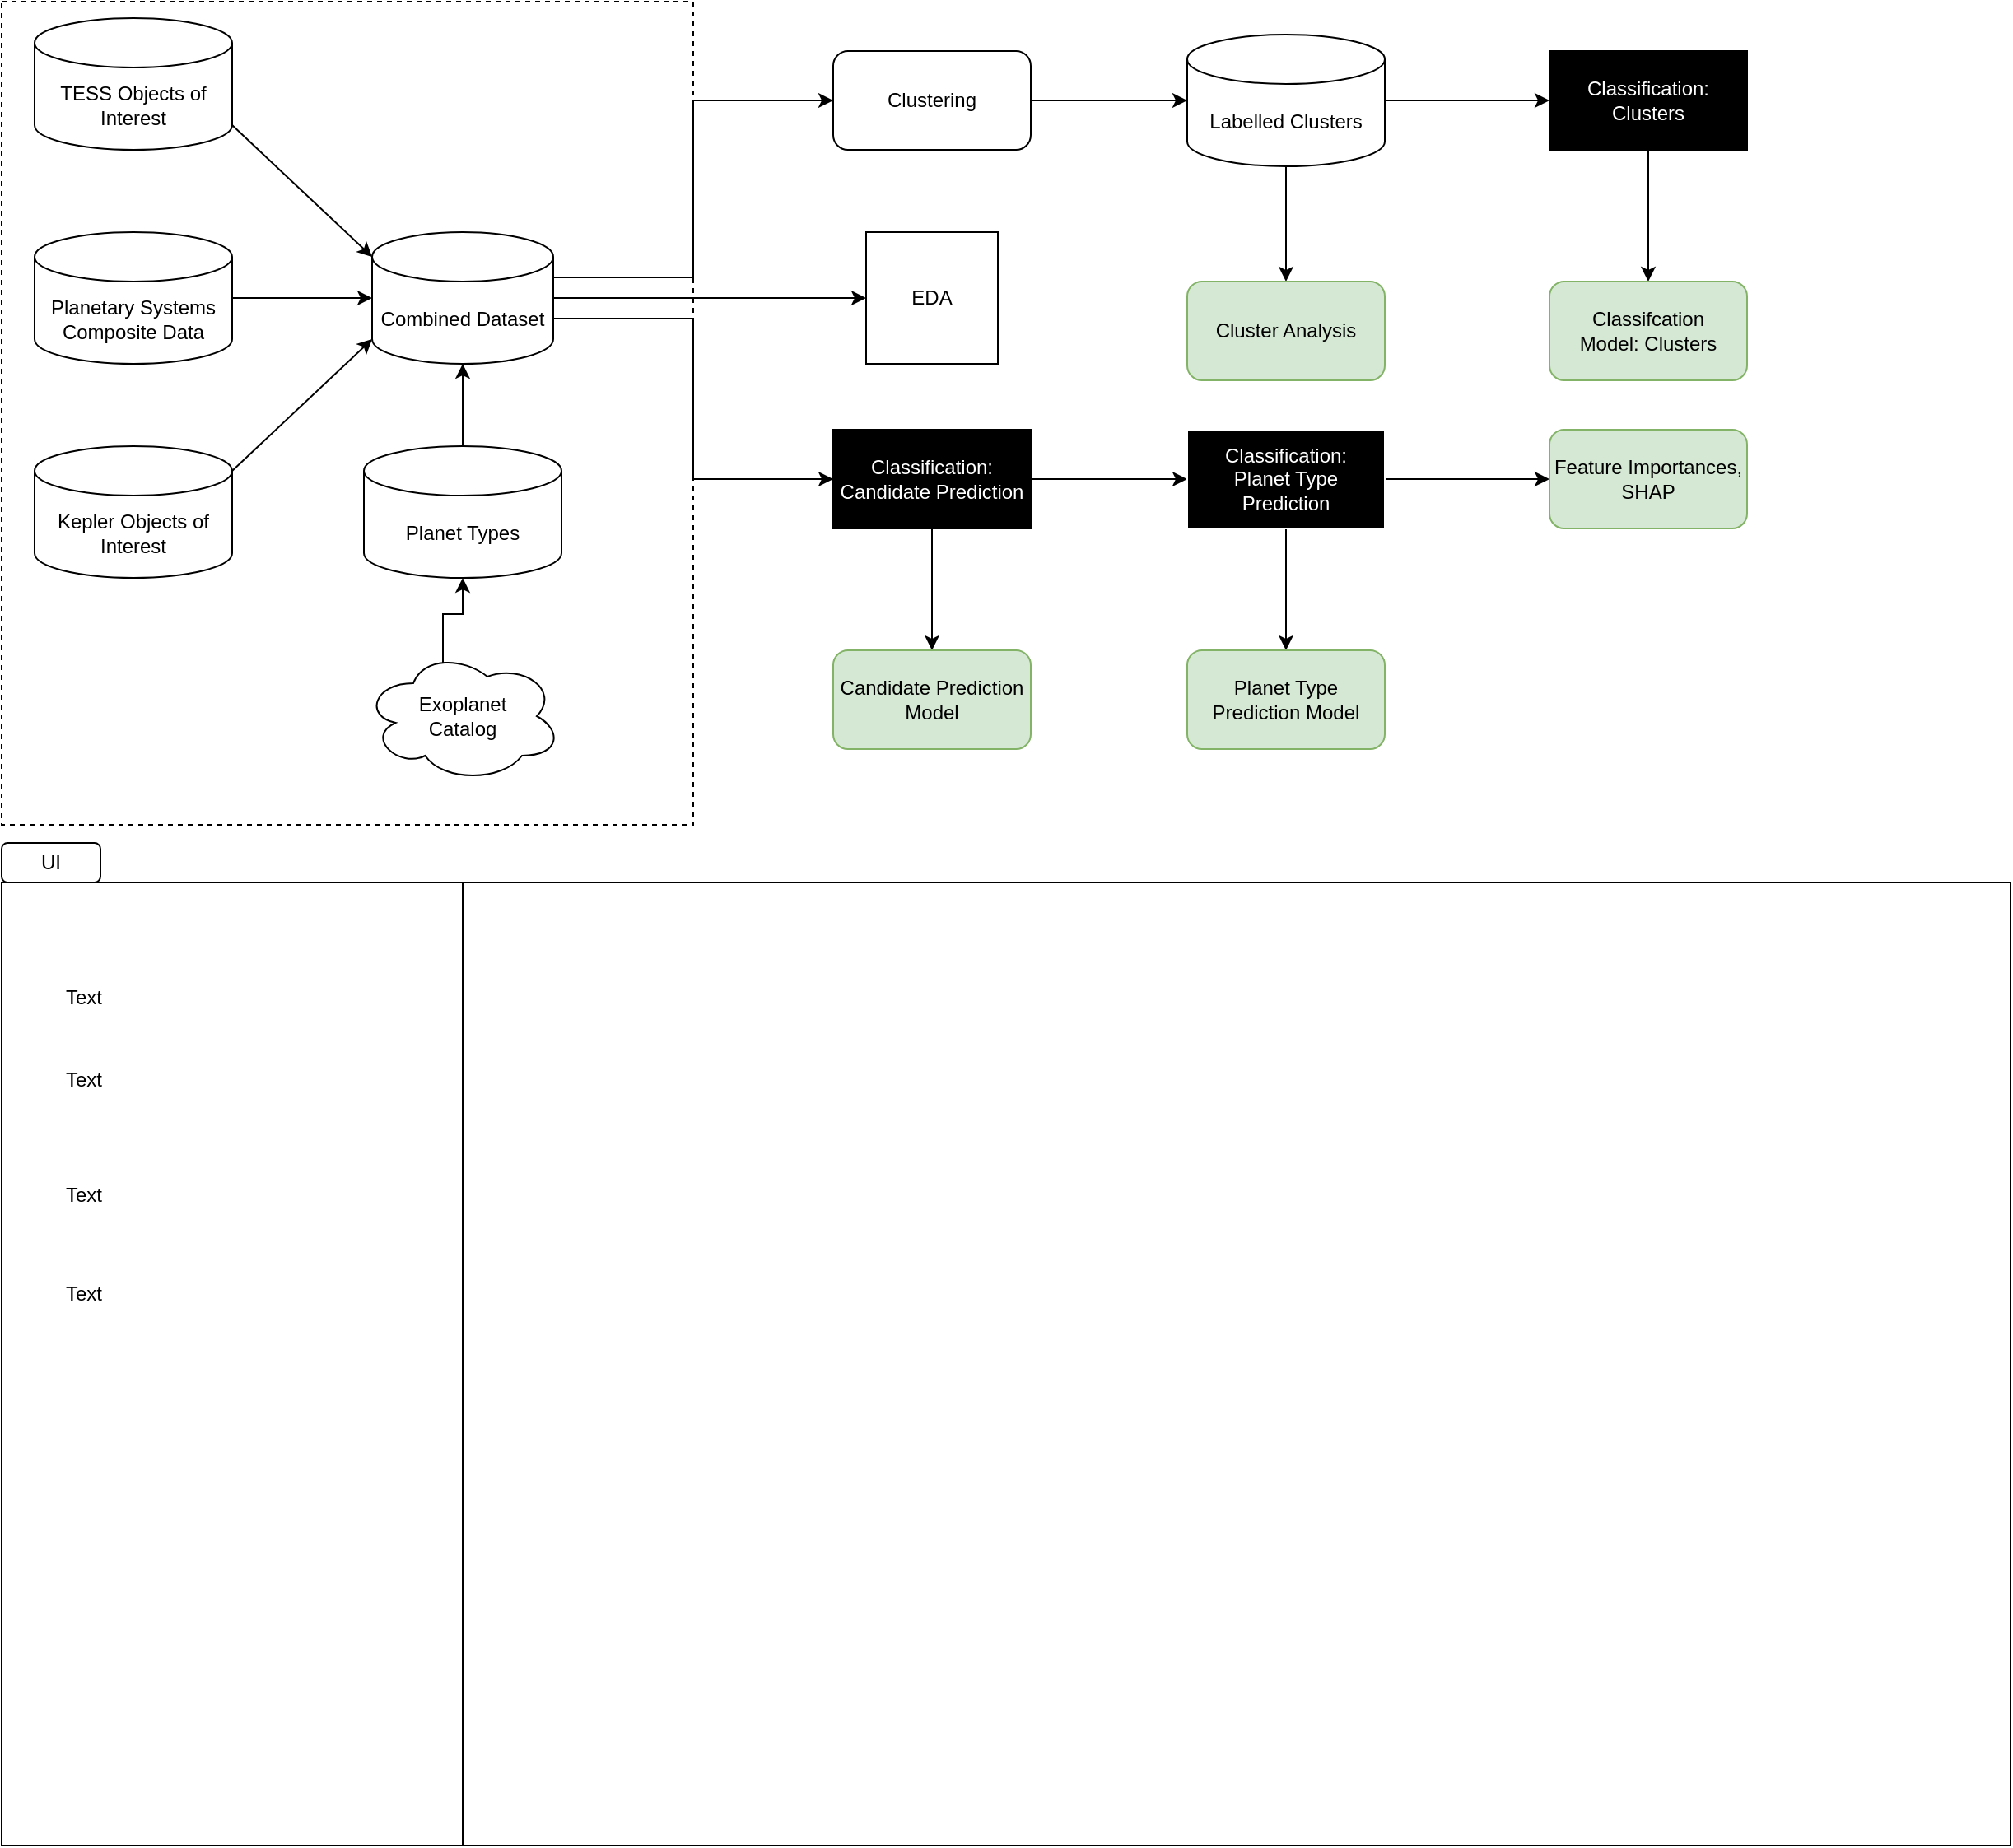 <mxfile version="16.5.1" type="device"><diagram id="BGwDX4rHM8BKRVIhAfWR" name="Page-1"><mxGraphModel dx="1240" dy="804" grid="1" gridSize="10" guides="1" tooltips="1" connect="1" arrows="1" fold="1" page="1" pageScale="1" pageWidth="1654" pageHeight="1169" math="0" shadow="0"><root><mxCell id="0"/><mxCell id="1" parent="0"/><mxCell id="mU_1oCnhRnaiwthKZjNP-12" value="" style="rounded=0;whiteSpace=wrap;html=1;dashed=1;" vertex="1" parent="1"><mxGeometry x="20" y="20" width="420" height="500" as="geometry"/></mxCell><mxCell id="mU_1oCnhRnaiwthKZjNP-11" style="edgeStyle=none;rounded=0;orthogonalLoop=1;jettySize=auto;html=1;exitX=1;exitY=1;exitDx=0;exitDy=-15;exitPerimeter=0;entryX=0;entryY=0;entryDx=0;entryDy=15;entryPerimeter=0;" edge="1" parent="1" source="mU_1oCnhRnaiwthKZjNP-1" target="mU_1oCnhRnaiwthKZjNP-7"><mxGeometry relative="1" as="geometry"/></mxCell><mxCell id="mU_1oCnhRnaiwthKZjNP-1" value="TESS Objects of Interest" style="shape=cylinder3;whiteSpace=wrap;html=1;boundedLbl=1;backgroundOutline=1;size=15;" vertex="1" parent="1"><mxGeometry x="40" y="30" width="120" height="80" as="geometry"/></mxCell><mxCell id="mU_1oCnhRnaiwthKZjNP-10" style="edgeStyle=none;rounded=0;orthogonalLoop=1;jettySize=auto;html=1;exitX=1;exitY=0.5;exitDx=0;exitDy=0;exitPerimeter=0;entryX=0;entryY=0.5;entryDx=0;entryDy=0;entryPerimeter=0;" edge="1" parent="1" source="mU_1oCnhRnaiwthKZjNP-2" target="mU_1oCnhRnaiwthKZjNP-7"><mxGeometry relative="1" as="geometry"/></mxCell><mxCell id="mU_1oCnhRnaiwthKZjNP-2" value="Planetary Systems Composite Data" style="shape=cylinder3;whiteSpace=wrap;html=1;boundedLbl=1;backgroundOutline=1;size=15;" vertex="1" parent="1"><mxGeometry x="40" y="160" width="120" height="80" as="geometry"/></mxCell><mxCell id="mU_1oCnhRnaiwthKZjNP-9" style="rounded=0;orthogonalLoop=1;jettySize=auto;html=1;exitX=1;exitY=0;exitDx=0;exitDy=15;exitPerimeter=0;entryX=0;entryY=1;entryDx=0;entryDy=-15;entryPerimeter=0;" edge="1" parent="1" source="mU_1oCnhRnaiwthKZjNP-3" target="mU_1oCnhRnaiwthKZjNP-7"><mxGeometry relative="1" as="geometry"/></mxCell><mxCell id="mU_1oCnhRnaiwthKZjNP-3" value="Kepler Objects of Interest" style="shape=cylinder3;whiteSpace=wrap;html=1;boundedLbl=1;backgroundOutline=1;size=15;" vertex="1" parent="1"><mxGeometry x="40" y="290" width="120" height="80" as="geometry"/></mxCell><mxCell id="mU_1oCnhRnaiwthKZjNP-8" style="edgeStyle=orthogonalEdgeStyle;rounded=0;orthogonalLoop=1;jettySize=auto;html=1;exitX=0.5;exitY=0;exitDx=0;exitDy=0;exitPerimeter=0;entryX=0.5;entryY=1;entryDx=0;entryDy=0;entryPerimeter=0;" edge="1" parent="1" source="mU_1oCnhRnaiwthKZjNP-4" target="mU_1oCnhRnaiwthKZjNP-7"><mxGeometry relative="1" as="geometry"/></mxCell><mxCell id="mU_1oCnhRnaiwthKZjNP-4" value="Planet Types" style="shape=cylinder3;whiteSpace=wrap;html=1;boundedLbl=1;backgroundOutline=1;size=15;" vertex="1" parent="1"><mxGeometry x="240" y="290" width="120" height="80" as="geometry"/></mxCell><mxCell id="mU_1oCnhRnaiwthKZjNP-6" style="edgeStyle=orthogonalEdgeStyle;rounded=0;orthogonalLoop=1;jettySize=auto;html=1;exitX=0.4;exitY=0.1;exitDx=0;exitDy=0;exitPerimeter=0;entryX=0.5;entryY=1;entryDx=0;entryDy=0;entryPerimeter=0;" edge="1" parent="1" source="mU_1oCnhRnaiwthKZjNP-5" target="mU_1oCnhRnaiwthKZjNP-4"><mxGeometry relative="1" as="geometry"/></mxCell><mxCell id="mU_1oCnhRnaiwthKZjNP-5" value="Exoplanet&lt;br&gt;Catalog" style="ellipse;shape=cloud;whiteSpace=wrap;html=1;" vertex="1" parent="1"><mxGeometry x="240" y="414" width="120" height="80" as="geometry"/></mxCell><mxCell id="mU_1oCnhRnaiwthKZjNP-14" style="edgeStyle=orthogonalEdgeStyle;rounded=0;orthogonalLoop=1;jettySize=auto;html=1;exitX=1;exitY=0;exitDx=0;exitDy=27.5;exitPerimeter=0;entryX=0;entryY=0.5;entryDx=0;entryDy=0;" edge="1" parent="1" source="mU_1oCnhRnaiwthKZjNP-7" target="mU_1oCnhRnaiwthKZjNP-13"><mxGeometry relative="1" as="geometry"/></mxCell><mxCell id="mU_1oCnhRnaiwthKZjNP-27" style="edgeStyle=orthogonalEdgeStyle;rounded=0;orthogonalLoop=1;jettySize=auto;html=1;exitX=1;exitY=0;exitDx=0;exitDy=52.5;exitPerimeter=0;entryX=0;entryY=0.5;entryDx=0;entryDy=0;fontColor=#FFFFFF;" edge="1" parent="1" source="mU_1oCnhRnaiwthKZjNP-7" target="mU_1oCnhRnaiwthKZjNP-26"><mxGeometry relative="1" as="geometry"/></mxCell><mxCell id="mU_1oCnhRnaiwthKZjNP-45" style="edgeStyle=orthogonalEdgeStyle;rounded=0;orthogonalLoop=1;jettySize=auto;html=1;exitX=1;exitY=0.5;exitDx=0;exitDy=0;exitPerimeter=0;entryX=0;entryY=0.5;entryDx=0;entryDy=0;fontColor=#FFFFFF;" edge="1" parent="1" source="mU_1oCnhRnaiwthKZjNP-7" target="mU_1oCnhRnaiwthKZjNP-44"><mxGeometry relative="1" as="geometry"/></mxCell><mxCell id="mU_1oCnhRnaiwthKZjNP-7" value="Combined Dataset" style="shape=cylinder3;whiteSpace=wrap;html=1;boundedLbl=1;backgroundOutline=1;size=15;" vertex="1" parent="1"><mxGeometry x="245" y="160" width="110" height="80" as="geometry"/></mxCell><mxCell id="mU_1oCnhRnaiwthKZjNP-18" style="edgeStyle=orthogonalEdgeStyle;rounded=0;orthogonalLoop=1;jettySize=auto;html=1;exitX=1;exitY=0.5;exitDx=0;exitDy=0;entryX=0;entryY=0.5;entryDx=0;entryDy=0;entryPerimeter=0;" edge="1" parent="1" source="mU_1oCnhRnaiwthKZjNP-13" target="mU_1oCnhRnaiwthKZjNP-17"><mxGeometry relative="1" as="geometry"/></mxCell><mxCell id="mU_1oCnhRnaiwthKZjNP-13" value="Clustering" style="rounded=1;whiteSpace=wrap;html=1;" vertex="1" parent="1"><mxGeometry x="525" y="50" width="120" height="60" as="geometry"/></mxCell><mxCell id="mU_1oCnhRnaiwthKZjNP-31" style="edgeStyle=orthogonalEdgeStyle;rounded=0;orthogonalLoop=1;jettySize=auto;html=1;exitX=1;exitY=0.5;exitDx=0;exitDy=0;exitPerimeter=0;fontColor=#000000;" edge="1" parent="1" source="mU_1oCnhRnaiwthKZjNP-17" target="mU_1oCnhRnaiwthKZjNP-24"><mxGeometry relative="1" as="geometry"/></mxCell><mxCell id="mU_1oCnhRnaiwthKZjNP-34" style="edgeStyle=orthogonalEdgeStyle;rounded=0;orthogonalLoop=1;jettySize=auto;html=1;exitX=0.5;exitY=1;exitDx=0;exitDy=0;exitPerimeter=0;entryX=0.5;entryY=0;entryDx=0;entryDy=0;fontColor=#000000;" edge="1" parent="1" source="mU_1oCnhRnaiwthKZjNP-17" target="mU_1oCnhRnaiwthKZjNP-33"><mxGeometry relative="1" as="geometry"/></mxCell><mxCell id="mU_1oCnhRnaiwthKZjNP-17" value="Labelled Clusters" style="shape=cylinder3;whiteSpace=wrap;html=1;boundedLbl=1;backgroundOutline=1;size=15;" vertex="1" parent="1"><mxGeometry x="740" y="40" width="120" height="80" as="geometry"/></mxCell><mxCell id="mU_1oCnhRnaiwthKZjNP-43" style="edgeStyle=orthogonalEdgeStyle;rounded=0;orthogonalLoop=1;jettySize=auto;html=1;exitX=0.5;exitY=1;exitDx=0;exitDy=0;fontColor=#FFFFFF;" edge="1" parent="1" source="mU_1oCnhRnaiwthKZjNP-24" target="mU_1oCnhRnaiwthKZjNP-29"><mxGeometry relative="1" as="geometry"/></mxCell><mxCell id="mU_1oCnhRnaiwthKZjNP-24" value="Classification:&lt;br&gt;Clusters" style="rounded=0;whiteSpace=wrap;html=1;fillColor=#000000;strokeColor=#000000;fontColor=#FFFFFF;" vertex="1" parent="1"><mxGeometry x="960" y="50" width="120" height="60" as="geometry"/></mxCell><mxCell id="mU_1oCnhRnaiwthKZjNP-35" style="edgeStyle=orthogonalEdgeStyle;rounded=0;orthogonalLoop=1;jettySize=auto;html=1;exitX=0.5;exitY=1;exitDx=0;exitDy=0;entryX=0.5;entryY=0;entryDx=0;entryDy=0;fontColor=#000000;" edge="1" parent="1" source="mU_1oCnhRnaiwthKZjNP-26" target="mU_1oCnhRnaiwthKZjNP-28"><mxGeometry relative="1" as="geometry"/></mxCell><mxCell id="mU_1oCnhRnaiwthKZjNP-37" style="edgeStyle=orthogonalEdgeStyle;rounded=0;orthogonalLoop=1;jettySize=auto;html=1;exitX=1;exitY=0.5;exitDx=0;exitDy=0;entryX=0;entryY=0.5;entryDx=0;entryDy=0;fontColor=#FFFFFF;" edge="1" parent="1" source="mU_1oCnhRnaiwthKZjNP-26" target="mU_1oCnhRnaiwthKZjNP-36"><mxGeometry relative="1" as="geometry"/></mxCell><mxCell id="mU_1oCnhRnaiwthKZjNP-26" value="Classification:&lt;br&gt;Candidate Prediction" style="rounded=0;whiteSpace=wrap;html=1;fontColor=#FFFFFF;strokeColor=#000000;fillColor=#000000;" vertex="1" parent="1"><mxGeometry x="525" y="280" width="120" height="60" as="geometry"/></mxCell><mxCell id="mU_1oCnhRnaiwthKZjNP-28" value="Candidate Prediction Model" style="rounded=1;whiteSpace=wrap;html=1;fillColor=#d5e8d4;strokeColor=#82b366;" vertex="1" parent="1"><mxGeometry x="525" y="414" width="120" height="60" as="geometry"/></mxCell><mxCell id="mU_1oCnhRnaiwthKZjNP-29" value="Classifcation&lt;br&gt;Model: Clusters" style="rounded=1;whiteSpace=wrap;html=1;strokeColor=#82b366;fillColor=#d5e8d4;" vertex="1" parent="1"><mxGeometry x="960" y="190" width="120" height="60" as="geometry"/></mxCell><mxCell id="mU_1oCnhRnaiwthKZjNP-33" value="Cluster Analysis" style="rounded=1;whiteSpace=wrap;html=1;strokeColor=#82b366;fillColor=#d5e8d4;" vertex="1" parent="1"><mxGeometry x="740" y="190" width="120" height="60" as="geometry"/></mxCell><mxCell id="mU_1oCnhRnaiwthKZjNP-39" style="edgeStyle=orthogonalEdgeStyle;rounded=0;orthogonalLoop=1;jettySize=auto;html=1;exitX=0.5;exitY=1;exitDx=0;exitDy=0;entryX=0.5;entryY=0;entryDx=0;entryDy=0;fontColor=#FFFFFF;" edge="1" parent="1" source="mU_1oCnhRnaiwthKZjNP-36" target="mU_1oCnhRnaiwthKZjNP-38"><mxGeometry relative="1" as="geometry"/></mxCell><mxCell id="mU_1oCnhRnaiwthKZjNP-42" style="edgeStyle=orthogonalEdgeStyle;rounded=0;orthogonalLoop=1;jettySize=auto;html=1;exitX=1;exitY=0.5;exitDx=0;exitDy=0;entryX=0;entryY=0.5;entryDx=0;entryDy=0;fontColor=#FFFFFF;" edge="1" parent="1" source="mU_1oCnhRnaiwthKZjNP-36" target="mU_1oCnhRnaiwthKZjNP-41"><mxGeometry relative="1" as="geometry"/></mxCell><mxCell id="mU_1oCnhRnaiwthKZjNP-36" value="Classification:&lt;br&gt;Planet Type Prediction" style="rounded=0;whiteSpace=wrap;html=1;fontColor=#FFFFFF;strokeColor=#FFFFFF;fillColor=#000000;" vertex="1" parent="1"><mxGeometry x="740" y="280" width="120" height="60" as="geometry"/></mxCell><mxCell id="mU_1oCnhRnaiwthKZjNP-38" value="Planet Type Prediction Model" style="rounded=1;whiteSpace=wrap;html=1;strokeColor=#82b366;fillColor=#d5e8d4;" vertex="1" parent="1"><mxGeometry x="740" y="414" width="120" height="60" as="geometry"/></mxCell><mxCell id="mU_1oCnhRnaiwthKZjNP-41" value="Feature Importances,&lt;br&gt;SHAP" style="rounded=1;whiteSpace=wrap;html=1;fillColor=#d5e8d4;strokeColor=#82b366;" vertex="1" parent="1"><mxGeometry x="960" y="280" width="120" height="60" as="geometry"/></mxCell><mxCell id="mU_1oCnhRnaiwthKZjNP-44" value="EDA" style="whiteSpace=wrap;html=1;aspect=fixed;" vertex="1" parent="1"><mxGeometry x="545" y="160" width="80" height="80" as="geometry"/></mxCell><mxCell id="mU_1oCnhRnaiwthKZjNP-46" value="" style="rounded=0;whiteSpace=wrap;html=1;" vertex="1" parent="1"><mxGeometry x="20" y="555" width="1220" height="585" as="geometry"/></mxCell><mxCell id="mU_1oCnhRnaiwthKZjNP-48" value="UI" style="rounded=1;whiteSpace=wrap;html=1;" vertex="1" parent="1"><mxGeometry x="20" y="531" width="60" height="24" as="geometry"/></mxCell><mxCell id="mU_1oCnhRnaiwthKZjNP-50" value="" style="rounded=0;whiteSpace=wrap;html=1;" vertex="1" parent="1"><mxGeometry x="20" y="555" width="280" height="585" as="geometry"/></mxCell><mxCell id="mU_1oCnhRnaiwthKZjNP-51" value="Text" style="text;html=1;strokeColor=none;fillColor=none;align=center;verticalAlign=middle;whiteSpace=wrap;rounded=0;fontColor=#FFFFFF;" vertex="1" parent="1"><mxGeometry x="40" y="610" width="60" height="30" as="geometry"/></mxCell><mxCell id="mU_1oCnhRnaiwthKZjNP-52" value="Text" style="text;html=1;strokeColor=none;fillColor=none;align=center;verticalAlign=middle;whiteSpace=wrap;rounded=0;fontColor=#FFFFFF;" vertex="1" parent="1"><mxGeometry x="40" y="660" width="60" height="30" as="geometry"/></mxCell><mxCell id="mU_1oCnhRnaiwthKZjNP-53" value="Text" style="text;html=1;strokeColor=none;fillColor=none;align=center;verticalAlign=middle;whiteSpace=wrap;rounded=0;fontColor=#000000;" vertex="1" parent="1"><mxGeometry x="40" y="610" width="60" height="30" as="geometry"/></mxCell><mxCell id="mU_1oCnhRnaiwthKZjNP-54" value="Text" style="text;html=1;strokeColor=none;fillColor=none;align=center;verticalAlign=middle;whiteSpace=wrap;rounded=0;fontColor=#000000;" vertex="1" parent="1"><mxGeometry x="40" y="660" width="60" height="30" as="geometry"/></mxCell><mxCell id="mU_1oCnhRnaiwthKZjNP-55" value="Text" style="text;html=1;strokeColor=none;fillColor=none;align=center;verticalAlign=middle;whiteSpace=wrap;rounded=0;fontColor=#000000;" vertex="1" parent="1"><mxGeometry x="40" y="730" width="60" height="30" as="geometry"/></mxCell><mxCell id="mU_1oCnhRnaiwthKZjNP-56" value="Text" style="text;html=1;strokeColor=none;fillColor=none;align=center;verticalAlign=middle;whiteSpace=wrap;rounded=0;fontColor=#000000;" vertex="1" parent="1"><mxGeometry x="40" y="790" width="60" height="30" as="geometry"/></mxCell></root></mxGraphModel></diagram></mxfile>